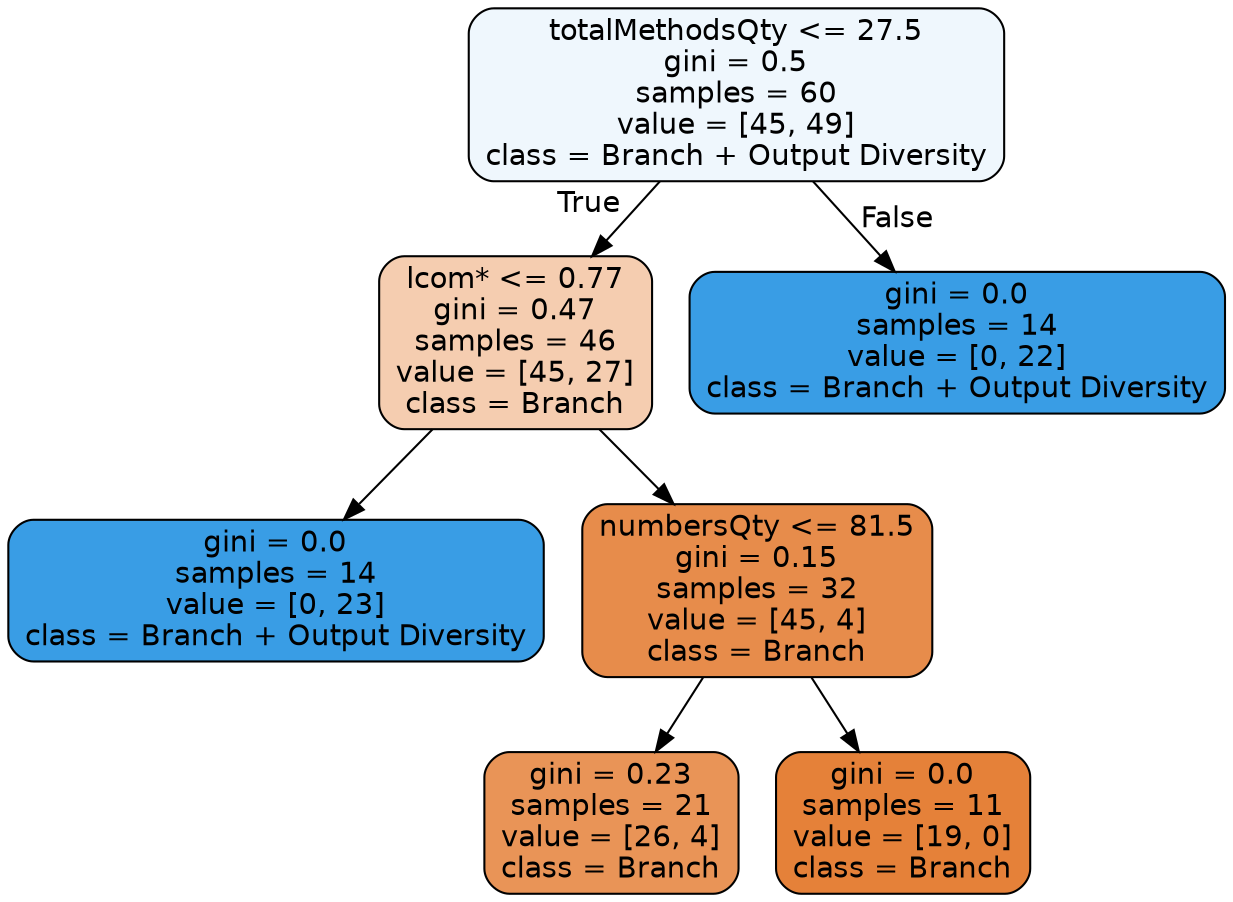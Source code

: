 digraph Tree {
node [shape=box, style="filled, rounded", color="black", fontname="helvetica"] ;
edge [fontname="helvetica"] ;
0 [label="totalMethodsQty <= 27.5\ngini = 0.5\nsamples = 60\nvalue = [45, 49]\nclass = Branch + Output Diversity", fillcolor="#eff7fd"] ;
1 [label="lcom* <= 0.77\ngini = 0.47\nsamples = 46\nvalue = [45, 27]\nclass = Branch", fillcolor="#f5cdb0"] ;
0 -> 1 [labeldistance=2.5, labelangle=45, headlabel="True"] ;
2 [label="gini = 0.0\nsamples = 14\nvalue = [0, 23]\nclass = Branch + Output Diversity", fillcolor="#399de5"] ;
1 -> 2 ;
3 [label="numbersQty <= 81.5\ngini = 0.15\nsamples = 32\nvalue = [45, 4]\nclass = Branch", fillcolor="#e78c4b"] ;
1 -> 3 ;
4 [label="gini = 0.23\nsamples = 21\nvalue = [26, 4]\nclass = Branch", fillcolor="#e99457"] ;
3 -> 4 ;
5 [label="gini = 0.0\nsamples = 11\nvalue = [19, 0]\nclass = Branch", fillcolor="#e58139"] ;
3 -> 5 ;
6 [label="gini = 0.0\nsamples = 14\nvalue = [0, 22]\nclass = Branch + Output Diversity", fillcolor="#399de5"] ;
0 -> 6 [labeldistance=2.5, labelangle=-45, headlabel="False"] ;
}